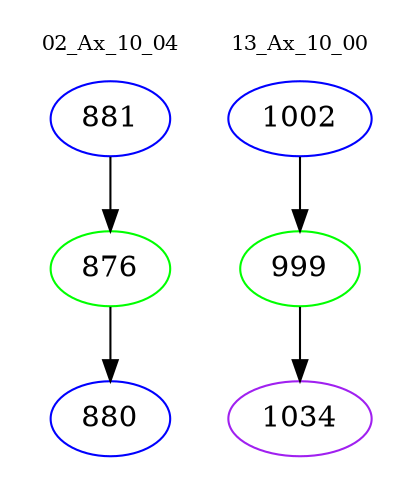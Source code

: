 digraph{
subgraph cluster_0 {
color = white
label = "02_Ax_10_04";
fontsize=10;
T0_881 [label="881", color="blue"]
T0_881 -> T0_876 [color="black"]
T0_876 [label="876", color="green"]
T0_876 -> T0_880 [color="black"]
T0_880 [label="880", color="blue"]
}
subgraph cluster_1 {
color = white
label = "13_Ax_10_00";
fontsize=10;
T1_1002 [label="1002", color="blue"]
T1_1002 -> T1_999 [color="black"]
T1_999 [label="999", color="green"]
T1_999 -> T1_1034 [color="black"]
T1_1034 [label="1034", color="purple"]
}
}
